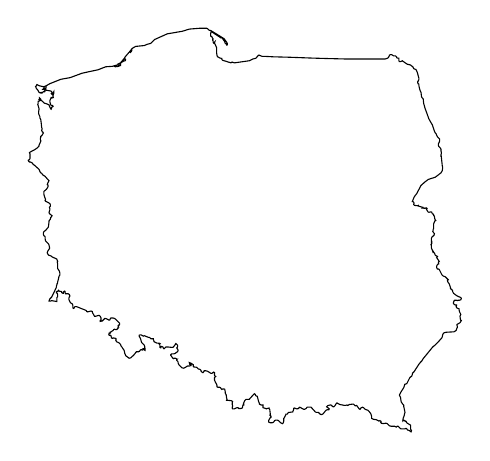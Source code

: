 \begin{tikzpicture}[scale=5.5] \draw (0.476,0.852)--(0.511,0.857)--(0.519,0.861)--(0.523,0.862)--(0.526,0.863)--(0.531,0.869)--(0.533,0.87)--(0.535,0.869)--(0.54,0.867)--(0.547,0.867)--(0.566,0.866)--(0.603,0.865)--(0.63,0.864)--(0.657,0.863)--(0.691,0.862)--(0.732,0.861)--(0.758,0.861)--(0.784,0.861)--(0.806,0.861)--(0.824,0.861)--(0.83,0.863)--(0.832,0.865)--(0.834,0.869)--(0.834,0.87)--(0.837,0.871)--(0.839,0.871)--(0.844,0.868)--(0.845,0.868)--(0.847,0.868)--(0.848,0.868)--(0.849,0.867)--(0.85,0.866)--(0.851,0.865)--(0.851,0.864)--(0.852,0.863)--(0.856,0.863)--(0.856,0.862)--(0.856,0.861)--(0.856,0.859)--(0.856,0.857)--(0.857,0.855)--(0.86,0.855)--(0.862,0.856)--(0.864,0.857)--(0.865,0.856)--(0.872,0.851)--(0.875,0.849)--(0.883,0.847)--(0.885,0.845)--(0.887,0.844)--(0.888,0.843)--(0.89,0.839)--(0.891,0.838)--(0.892,0.838)--(0.894,0.837)--(0.895,0.837)--(0.896,0.835)--(0.898,0.831)--(0.899,0.828)--(0.9,0.824)--(0.902,0.817)--(0.902,0.813)--(0.901,0.811)--(0.9,0.81)--(0.9,0.809)--(0.899,0.808)--(0.899,0.807)--(0.9,0.805)--(0.9,0.804)--(0.902,0.803)--(0.902,0.803)--(0.902,0.802)--(0.902,0.801)--(0.902,0.8)--(0.903,0.795)--(0.904,0.791)--(0.905,0.788)--(0.907,0.784)--(0.908,0.775)--(0.909,0.772)--(0.912,0.769)--(0.912,0.769)--(0.912,0.769)--(0.913,0.759)--(0.916,0.748)--(0.925,0.723)--(0.93,0.714)--(0.933,0.709)--(0.938,0.694)--(0.94,0.69)--(0.942,0.688)--(0.943,0.685)--(0.944,0.683)--(0.945,0.681)--(0.947,0.679)--(0.948,0.678)--(0.95,0.676)--(0.95,0.672)--(0.949,0.669)--(0.948,0.667)--(0.947,0.665)--(0.947,0.662)--(0.948,0.659)--(0.951,0.656)--(0.953,0.653)--(0.953,0.652)--(0.953,0.65)--(0.953,0.649)--(0.954,0.645)--(0.954,0.644)--(0.954,0.643)--(0.953,0.64)--(0.953,0.639)--(0.953,0.637)--(0.953,0.636)--(0.954,0.636)--(0.954,0.634)--(0.956,0.615)--(0.957,0.61)--(0.956,0.603)--(0.953,0.598)--(0.94,0.588)--(0.924,0.583)--(0.916,0.577)--(0.907,0.569)--(0.897,0.55)--(0.893,0.545)--(0.891,0.542)--(0.887,0.532)--(0.888,0.532)--(0.888,0.532)--(0.889,0.531)--(0.89,0.53)--(0.891,0.528)--(0.89,0.525)--(0.892,0.523)--(0.9,0.522)--(0.901,0.523)--(0.902,0.521)--(0.909,0.519)--(0.911,0.519)--(0.911,0.518)--(0.91,0.517)--(0.911,0.517)--(0.912,0.517)--(0.913,0.517)--(0.914,0.516)--(0.915,0.516)--(0.916,0.517)--(0.917,0.517)--(0.918,0.516)--(0.919,0.515)--(0.92,0.517)--(0.921,0.516)--(0.92,0.514)--(0.92,0.513)--(0.923,0.508)--(0.925,0.507)--(0.93,0.508)--(0.932,0.507)--(0.932,0.506)--(0.933,0.504)--(0.934,0.503)--(0.935,0.503)--(0.936,0.502)--(0.936,0.5)--(0.937,0.499)--(0.938,0.497)--(0.939,0.491)--(0.941,0.488)--(0.939,0.487)--(0.938,0.485)--(0.936,0.48)--(0.936,0.477)--(0.936,0.472)--(0.936,0.47)--(0.936,0.47)--(0.936,0.47)--(0.936,0.47)--(0.936,0.469)--(0.935,0.468)--(0.935,0.465)--(0.934,0.463)--(0.936,0.46)--(0.938,0.458)--(0.937,0.454)--(0.935,0.452)--(0.933,0.451)--(0.932,0.449)--(0.931,0.447)--(0.931,0.446)--(0.931,0.442)--(0.931,0.441)--(0.932,0.44)--(0.932,0.439)--(0.931,0.439)--(0.931,0.438)--(0.931,0.437)--(0.932,0.436)--(0.932,0.435)--(0.931,0.434)--(0.931,0.433)--(0.93,0.433)--(0.93,0.432)--(0.931,0.431)--(0.931,0.429)--(0.931,0.425)--(0.932,0.422)--(0.933,0.42)--(0.935,0.417)--(0.934,0.417)--(0.934,0.417)--(0.935,0.414)--(0.937,0.414)--(0.938,0.413)--(0.939,0.411)--(0.939,0.41)--(0.94,0.408)--(0.941,0.407)--(0.943,0.406)--(0.945,0.405)--(0.943,0.402)--(0.944,0.401)--(0.948,0.395)--(0.949,0.393)--(0.948,0.393)--(0.947,0.391)--(0.947,0.39)--(0.948,0.388)--(0.946,0.387)--(0.944,0.385)--(0.943,0.382)--(0.943,0.38)--(0.944,0.377)--(0.945,0.376)--(0.947,0.376)--(0.949,0.375)--(0.955,0.363)--(0.958,0.36)--(0.963,0.358)--(0.968,0.353)--(0.97,0.351)--(0.968,0.35)--(0.968,0.349)--(0.969,0.346)--(0.972,0.342)--(0.973,0.339)--(0.975,0.333)--(0.975,0.332)--(0.975,0.331)--(0.976,0.33)--(0.977,0.329)--(0.978,0.329)--(0.979,0.327)--(0.98,0.326)--(0.98,0.324)--(0.981,0.322)--(0.982,0.32)--(0.99,0.314)--(0.999,0.31)--(1.0,0.308)--(0.999,0.305)--(0.996,0.304)--(0.993,0.304)--(0.991,0.303)--(0.988,0.304)--(0.985,0.304)--(0.983,0.302)--(0.982,0.299)--(0.982,0.296)--(0.984,0.294)--(0.986,0.293)--(0.989,0.293)--(0.989,0.292)--(0.988,0.289)--(0.99,0.286)--(0.992,0.285)--(0.995,0.284)--(0.995,0.281)--(0.996,0.277)--(0.999,0.271)--(0.999,0.271)--(0.997,0.267)--(0.998,0.259)--(0.999,0.257)--(1.0,0.257)--(1.0,0.257)--(0.999,0.255)--(0.997,0.252)--(0.99,0.248)--(0.99,0.246)--(0.991,0.243)--(0.991,0.241)--(0.99,0.24)--(0.988,0.234)--(0.983,0.231)--(0.965,0.23)--(0.961,0.229)--(0.959,0.228)--(0.958,0.226)--(0.957,0.224)--(0.956,0.219)--(0.956,0.219)--(0.955,0.217)--(0.947,0.208)--(0.944,0.205)--(0.944,0.205)--(0.944,0.205)--(0.944,0.205)--(0.939,0.2)--(0.934,0.196)--(0.912,0.169)--(0.909,0.164)--(0.906,0.161)--(0.902,0.156)--(0.891,0.139)--(0.887,0.135)--(0.887,0.133)--(0.886,0.13)--(0.886,0.129)--(0.885,0.128)--(0.883,0.127)--(0.882,0.126)--(0.881,0.125)--(0.875,0.113)--(0.874,0.111)--(0.873,0.111)--(0.87,0.11)--(0.869,0.109)--(0.869,0.108)--(0.867,0.102)--(0.86,0.091)--(0.857,0.085)--(0.86,0.079)--(0.86,0.077)--(0.861,0.07)--(0.862,0.068)--(0.862,0.068)--(0.864,0.065)--(0.866,0.063)--(0.867,0.062)--(0.867,0.059)--(0.87,0.045)--(0.869,0.042)--(0.868,0.037)--(0.866,0.032)--(0.865,0.028)--(0.865,0.026)--(0.865,0.025)--(0.866,0.026)--(0.867,0.027)--(0.869,0.026)--(0.869,0.026)--(0.868,0.026)--(0.872,0.024)--(0.875,0.02)--(0.877,0.019)--(0.882,0.016)--(0.883,0.015)--(0.883,0.013)--(0.883,0.01)--(0.883,0.008)--(0.883,0.006)--(0.885,0.003)--(0.885,0.003)--(0.885,0.003)--(0.884,0.0)--(0.882,0.001)--(0.88,0.003)--(0.878,0.004)--(0.876,0.004)--(0.874,0.007)--(0.873,0.008)--(0.872,0.008)--(0.87,0.007)--(0.866,0.007)--(0.864,0.007)--(0.861,0.007)--(0.859,0.008)--(0.854,0.013)--(0.852,0.013)--(0.85,0.011)--(0.846,0.013)--(0.838,0.013)--(0.834,0.014)--(0.829,0.019)--(0.826,0.02)--(0.82,0.019)--(0.815,0.02)--(0.815,0.021)--(0.814,0.022)--(0.815,0.023)--(0.815,0.024)--(0.813,0.025)--(0.812,0.026)--(0.81,0.025)--(0.809,0.025)--(0.808,0.026)--(0.804,0.028)--(0.797,0.029)--(0.793,0.031)--(0.793,0.036)--(0.791,0.042)--(0.788,0.046)--(0.784,0.05)--(0.778,0.052)--(0.774,0.056)--(0.772,0.057)--(0.77,0.056)--(0.768,0.055)--(0.767,0.053)--(0.766,0.052)--(0.764,0.053)--(0.76,0.059)--(0.759,0.06)--(0.758,0.061)--(0.756,0.06)--(0.755,0.06)--(0.754,0.061)--(0.752,0.063)--(0.751,0.064)--(0.749,0.064)--(0.741,0.063)--(0.74,0.062)--(0.738,0.061)--(0.736,0.062)--(0.733,0.061)--(0.731,0.061)--(0.72,0.063)--(0.714,0.066)--(0.713,0.067)--(0.711,0.065)--(0.708,0.06)--(0.706,0.058)--(0.704,0.058)--(0.702,0.059)--(0.701,0.061)--(0.699,0.062)--(0.697,0.062)--(0.693,0.061)--(0.691,0.06)--(0.689,0.058)--(0.691,0.056)--(0.693,0.055)--(0.695,0.053)--(0.694,0.051)--(0.692,0.051)--(0.69,0.051)--(0.688,0.05)--(0.686,0.048)--(0.682,0.043)--(0.68,0.041)--(0.678,0.04)--(0.676,0.04)--(0.674,0.041)--(0.672,0.043)--(0.67,0.045)--(0.669,0.045)--(0.667,0.045)--(0.665,0.045)--(0.663,0.046)--(0.653,0.057)--(0.652,0.057)--(0.648,0.057)--(0.645,0.057)--(0.644,0.057)--(0.643,0.056)--(0.642,0.054)--(0.64,0.053)--(0.638,0.052)--(0.636,0.052)--(0.627,0.057)--(0.625,0.056)--(0.625,0.054)--(0.62,0.053)--(0.615,0.055)--(0.614,0.055)--(0.613,0.054)--(0.613,0.053)--(0.613,0.052)--(0.612,0.049)--(0.611,0.047)--(0.611,0.046)--(0.603,0.045)--(0.601,0.045)--(0.599,0.042)--(0.598,0.041)--(0.596,0.041)--(0.595,0.041)--(0.595,0.04)--(0.593,0.036)--(0.592,0.034)--(0.591,0.032)--(0.59,0.031)--(0.59,0.025)--(0.589,0.021)--(0.587,0.019)--(0.583,0.021)--(0.578,0.026)--(0.575,0.027)--(0.571,0.027)--(0.569,0.026)--(0.567,0.023)--(0.566,0.022)--(0.563,0.021)--(0.559,0.021)--(0.556,0.022)--(0.555,0.024)--(0.555,0.024)--(0.555,0.026)--(0.559,0.033)--(0.559,0.033)--(0.56,0.033)--(0.561,0.034)--(0.561,0.035)--(0.561,0.035)--(0.561,0.035)--(0.56,0.036)--(0.56,0.036)--(0.56,0.037)--(0.56,0.037)--(0.558,0.038)--(0.558,0.038)--(0.558,0.038)--(0.558,0.039)--(0.559,0.04)--(0.559,0.041)--(0.558,0.049)--(0.558,0.051)--(0.556,0.054)--(0.556,0.054)--(0.556,0.055)--(0.552,0.054)--(0.55,0.053)--(0.548,0.054)--(0.542,0.056)--(0.542,0.056)--(0.542,0.058)--(0.542,0.06)--(0.542,0.061)--(0.542,0.062)--(0.538,0.062)--(0.536,0.063)--(0.534,0.064)--(0.534,0.065)--(0.532,0.07)--(0.53,0.078)--(0.529,0.082)--(0.526,0.083)--(0.525,0.084)--(0.524,0.087)--(0.523,0.087)--(0.522,0.088)--(0.521,0.087)--(0.521,0.087)--(0.512,0.077)--(0.511,0.076)--(0.51,0.075)--(0.509,0.075)--(0.505,0.075)--(0.503,0.075)--(0.502,0.074)--(0.5,0.072)--(0.499,0.07)--(0.497,0.065)--(0.497,0.065)--(0.498,0.064)--(0.498,0.063)--(0.498,0.062)--(0.497,0.062)--(0.496,0.062)--(0.496,0.062)--(0.495,0.059)--(0.495,0.057)--(0.494,0.055)--(0.491,0.054)--(0.488,0.054)--(0.487,0.054)--(0.486,0.054)--(0.484,0.056)--(0.483,0.056)--(0.48,0.055)--(0.476,0.053)--(0.474,0.053)--(0.472,0.053)--(0.471,0.055)--(0.472,0.06)--(0.471,0.063)--(0.471,0.065)--(0.471,0.067)--(0.472,0.07)--(0.469,0.072)--(0.458,0.073)--(0.459,0.075)--(0.458,0.079)--(0.457,0.086)--(0.456,0.087)--(0.455,0.09)--(0.455,0.092)--(0.454,0.097)--(0.454,0.098)--(0.452,0.099)--(0.45,0.099)--(0.449,0.099)--(0.447,0.098)--(0.446,0.099)--(0.444,0.102)--(0.442,0.103)--(0.441,0.103)--(0.438,0.103)--(0.436,0.104)--(0.436,0.106)--(0.435,0.11)--(0.432,0.115)--(0.43,0.12)--(0.43,0.125)--(0.433,0.128)--(0.431,0.129)--(0.43,0.131)--(0.43,0.134)--(0.43,0.137)--(0.428,0.138)--(0.424,0.135)--(0.422,0.135)--(0.414,0.14)--(0.41,0.141)--(0.406,0.141)--(0.406,0.141)--(0.406,0.14)--(0.406,0.14)--(0.406,0.14)--(0.404,0.137)--(0.402,0.137)--(0.4,0.139)--(0.399,0.14)--(0.399,0.142)--(0.398,0.143)--(0.397,0.144)--(0.395,0.145)--(0.393,0.145)--(0.39,0.148)--(0.389,0.149)--(0.382,0.15)--(0.381,0.152)--(0.381,0.155)--(0.375,0.159)--(0.374,0.159)--(0.372,0.16)--(0.373,0.156)--(0.373,0.156)--(0.374,0.156)--(0.375,0.156)--(0.376,0.155)--(0.376,0.153)--(0.375,0.153)--(0.372,0.152)--(0.368,0.152)--(0.366,0.151)--(0.363,0.149)--(0.359,0.147)--(0.355,0.148)--(0.348,0.155)--(0.347,0.157)--(0.346,0.159)--(0.346,0.161)--(0.345,0.163)--(0.344,0.164)--(0.343,0.165)--(0.343,0.166)--(0.343,0.167)--(0.344,0.168)--(0.344,0.168)--(0.344,0.168)--(0.344,0.168)--(0.344,0.168)--(0.343,0.168)--(0.34,0.17)--(0.339,0.17)--(0.338,0.17)--(0.337,0.17)--(0.336,0.169)--(0.334,0.17)--(0.329,0.177)--(0.329,0.178)--(0.33,0.179)--(0.331,0.18)--(0.336,0.18)--(0.339,0.181)--(0.343,0.184)--(0.345,0.185)--(0.346,0.188)--(0.345,0.191)--(0.344,0.192)--(0.343,0.194)--(0.344,0.195)--(0.345,0.198)--(0.345,0.199)--(0.345,0.199)--(0.345,0.199)--(0.345,0.2)--(0.343,0.202)--(0.342,0.203)--(0.341,0.204)--(0.34,0.203)--(0.34,0.202)--(0.339,0.201)--(0.336,0.197)--(0.334,0.195)--(0.332,0.195)--(0.322,0.196)--(0.318,0.196)--(0.314,0.192)--(0.314,0.192)--(0.313,0.192)--(0.313,0.192)--(0.312,0.193)--(0.311,0.196)--(0.309,0.197)--(0.307,0.197)--(0.306,0.194)--(0.304,0.195)--(0.304,0.197)--(0.304,0.199)--(0.304,0.201)--(0.303,0.202)--(0.303,0.202)--(0.302,0.203)--(0.302,0.203)--(0.304,0.204)--(0.302,0.205)--(0.297,0.205)--(0.295,0.206)--(0.291,0.208)--(0.29,0.209)--(0.29,0.211)--(0.289,0.213)--(0.289,0.214)--(0.289,0.215)--(0.288,0.215)--(0.285,0.215)--(0.283,0.215)--(0.282,0.216)--(0.28,0.218)--(0.278,0.218)--(0.268,0.222)--(0.266,0.221)--(0.264,0.222)--(0.261,0.224)--(0.259,0.224)--(0.256,0.223)--(0.256,0.221)--(0.259,0.216)--(0.26,0.213)--(0.261,0.209)--(0.262,0.206)--(0.264,0.204)--(0.266,0.202)--(0.268,0.2)--(0.269,0.197)--(0.269,0.194)--(0.27,0.192)--(0.27,0.19)--(0.27,0.188)--(0.268,0.189)--(0.267,0.19)--(0.267,0.191)--(0.266,0.192)--(0.265,0.192)--(0.265,0.191)--(0.265,0.19)--(0.264,0.189)--(0.263,0.189)--(0.261,0.19)--(0.261,0.19)--(0.259,0.189)--(0.257,0.186)--(0.256,0.186)--(0.255,0.185)--(0.254,0.185)--(0.252,0.185)--(0.25,0.185)--(0.248,0.183)--(0.246,0.18)--(0.244,0.178)--(0.243,0.176)--(0.241,0.175)--(0.237,0.171)--(0.233,0.17)--(0.229,0.173)--(0.225,0.176)--(0.224,0.179)--(0.223,0.181)--(0.222,0.186)--(0.221,0.189)--(0.218,0.193)--(0.217,0.195)--(0.215,0.197)--(0.213,0.202)--(0.211,0.204)--(0.209,0.206)--(0.204,0.208)--(0.203,0.21)--(0.202,0.212)--(0.203,0.213)--(0.203,0.215)--(0.202,0.216)--(0.201,0.216)--(0.196,0.217)--(0.195,0.216)--(0.194,0.216)--(0.194,0.216)--(0.192,0.217)--(0.192,0.218)--(0.191,0.222)--(0.187,0.223)--(0.186,0.225)--(0.187,0.228)--(0.189,0.227)--(0.189,0.228)--(0.189,0.23)--(0.189,0.23)--(0.19,0.23)--(0.191,0.231)--(0.193,0.232)--(0.194,0.233)--(0.196,0.234)--(0.197,0.236)--(0.199,0.237)--(0.202,0.236)--(0.204,0.236)--(0.205,0.237)--(0.207,0.239)--(0.208,0.24)--(0.207,0.24)--(0.207,0.241)--(0.208,0.243)--(0.208,0.243)--(0.208,0.244)--(0.209,0.245)--(0.209,0.245)--(0.208,0.246)--(0.211,0.248)--(0.211,0.251)--(0.202,0.26)--(0.199,0.262)--(0.196,0.263)--(0.192,0.263)--(0.191,0.263)--(0.19,0.262)--(0.189,0.26)--(0.188,0.258)--(0.186,0.258)--(0.185,0.259)--(0.181,0.261)--(0.177,0.262)--(0.171,0.256)--(0.166,0.255)--(0.166,0.256)--(0.166,0.256)--(0.166,0.257)--(0.166,0.257)--(0.168,0.258)--(0.168,0.26)--(0.168,0.263)--(0.167,0.265)--(0.166,0.267)--(0.164,0.269)--(0.163,0.269)--(0.156,0.267)--(0.154,0.267)--(0.153,0.267)--(0.148,0.276)--(0.148,0.277)--(0.148,0.278)--(0.145,0.279)--(0.137,0.277)--(0.136,0.278)--(0.135,0.278)--(0.134,0.28)--(0.132,0.281)--(0.112,0.289)--(0.108,0.289)--(0.107,0.288)--(0.106,0.286)--(0.105,0.285)--(0.105,0.285)--(0.103,0.286)--(0.103,0.287)--(0.103,0.289)--(0.103,0.29)--(0.103,0.292)--(0.102,0.295)--(0.101,0.296)--(0.099,0.297)--(0.097,0.299)--(0.096,0.301)--(0.095,0.303)--(0.094,0.306)--(0.094,0.309)--(0.095,0.312)--(0.096,0.313)--(0.096,0.315)--(0.095,0.317)--(0.092,0.319)--(0.086,0.319)--(0.085,0.322)--(0.085,0.324)--(0.084,0.325)--(0.082,0.324)--(0.081,0.322)--(0.081,0.322)--(0.081,0.32)--(0.08,0.32)--(0.078,0.321)--(0.077,0.322)--(0.077,0.324)--(0.071,0.325)--(0.07,0.327)--(0.069,0.326)--(0.069,0.325)--(0.067,0.324)--(0.067,0.324)--(0.066,0.324)--(0.065,0.323)--(0.065,0.323)--(0.065,0.323)--(0.065,0.321)--(0.067,0.32)--(0.068,0.317)--(0.068,0.313)--(0.068,0.312)--(0.067,0.311)--(0.066,0.31)--(0.066,0.309)--(0.066,0.309)--(0.066,0.308)--(0.066,0.303)--(0.066,0.301)--(0.054,0.303)--(0.051,0.302)--(0.048,0.302)--(0.049,0.305)--(0.05,0.307)--(0.054,0.311)--(0.06,0.323)--(0.065,0.334)--(0.065,0.336)--(0.066,0.339)--(0.066,0.341)--(0.067,0.342)--(0.067,0.343)--(0.068,0.344)--(0.068,0.346)--(0.069,0.35)--(0.07,0.354)--(0.071,0.359)--(0.073,0.362)--(0.073,0.362)--(0.073,0.363)--(0.073,0.367)--(0.072,0.371)--(0.07,0.374)--(0.068,0.377)--(0.068,0.378)--(0.068,0.381)--(0.068,0.381)--(0.068,0.388)--(0.067,0.392)--(0.068,0.394)--(0.067,0.396)--(0.066,0.399)--(0.064,0.4)--(0.062,0.401)--(0.057,0.403)--(0.055,0.404)--(0.055,0.404)--(0.053,0.406)--(0.047,0.408)--(0.045,0.411)--(0.044,0.413)--(0.044,0.414)--(0.045,0.417)--(0.047,0.42)--(0.049,0.423)--(0.049,0.427)--(0.048,0.431)--(0.047,0.434)--(0.042,0.439)--(0.04,0.441)--(0.039,0.446)--(0.039,0.45)--(0.038,0.452)--(0.036,0.453)--(0.035,0.456)--(0.035,0.459)--(0.036,0.462)--(0.042,0.467)--(0.044,0.47)--(0.046,0.472)--(0.047,0.476)--(0.048,0.485)--(0.048,0.487)--(0.051,0.491)--(0.051,0.492)--(0.052,0.494)--(0.052,0.495)--(0.053,0.496)--(0.055,0.499)--(0.049,0.504)--(0.048,0.506)--(0.049,0.51)--(0.05,0.513)--(0.05,0.515)--(0.049,0.518)--(0.049,0.519)--(0.051,0.521)--(0.051,0.524)--(0.05,0.527)--(0.047,0.529)--(0.045,0.53)--(0.041,0.532)--(0.039,0.534)--(0.04,0.537)--(0.038,0.542)--(0.036,0.549)--(0.036,0.555)--(0.042,0.56)--(0.044,0.563)--(0.046,0.567)--(0.046,0.569)--(0.044,0.571)--(0.045,0.574)--(0.048,0.58)--(0.045,0.583)--(0.045,0.583)--(0.039,0.59)--(0.034,0.593)--(0.031,0.597)--(0.029,0.598)--(0.028,0.599)--(0.025,0.606)--(0.024,0.607)--(0.014,0.616)--(0.012,0.617)--(0.009,0.621)--(0.007,0.622)--(0.005,0.623)--(0.003,0.623)--(0.001,0.625)--(0.0,0.627)--(0.003,0.629)--(0.004,0.631)--(0.004,0.634)--(0.004,0.636)--(0.004,0.642)--(0.003,0.644)--(0.003,0.645)--(0.008,0.648)--(0.014,0.651)--(0.02,0.655)--(0.023,0.658)--(0.025,0.66)--(0.025,0.662)--(0.029,0.671)--(0.029,0.673)--(0.028,0.675)--(0.028,0.678)--(0.029,0.68)--(0.029,0.682)--(0.03,0.683)--(0.031,0.684)--(0.032,0.685)--(0.035,0.69)--(0.034,0.691)--(0.034,0.692)--(0.032,0.693)--(0.032,0.694)--(0.031,0.696)--(0.032,0.699)--(0.032,0.7)--(0.031,0.703)--(0.03,0.713)--(0.029,0.721)--(0.027,0.725)--(0.027,0.728)--(0.025,0.732)--(0.024,0.735)--(0.024,0.739)--(0.025,0.745)--(0.025,0.746)--(0.023,0.753)--(0.022,0.756)--(0.023,0.758)--(0.023,0.763)--(0.023,0.763)--(0.023,0.763)--(0.024,0.763)--(0.025,0.764)--(0.027,0.765)--(0.027,0.766)--(0.025,0.767)--(0.026,0.768)--(0.027,0.768)--(0.026,0.769)--(0.026,0.77)--(0.026,0.771)--(0.027,0.77)--(0.028,0.769)--(0.029,0.768)--(0.03,0.765)--(0.032,0.764)--(0.034,0.762)--(0.036,0.76)--(0.037,0.759)--(0.041,0.758)--(0.046,0.756)--(0.048,0.755)--(0.049,0.752)--(0.052,0.746)--(0.053,0.745)--(0.053,0.745)--(0.054,0.748)--(0.054,0.749)--(0.055,0.75)--(0.057,0.751)--(0.056,0.752)--(0.057,0.752)--(0.057,0.753)--(0.056,0.754)--(0.053,0.754)--(0.052,0.755)--(0.05,0.762)--(0.05,0.765)--(0.053,0.772)--(0.054,0.771)--(0.055,0.771)--(0.056,0.772)--(0.058,0.772)--(0.057,0.776)--(0.058,0.779)--(0.059,0.782)--(0.059,0.785)--(0.059,0.785)--(0.058,0.783)--(0.057,0.782)--(0.055,0.78)--(0.056,0.779)--(0.055,0.779)--(0.054,0.78)--(0.054,0.78)--(0.053,0.781)--(0.054,0.782)--(0.055,0.783)--(0.055,0.783)--(0.054,0.786)--(0.052,0.787)--(0.041,0.789)--(0.04,0.791)--(0.041,0.794)--(0.041,0.794)--(0.041,0.794)--(0.041,0.795)--(0.041,0.795)--(0.04,0.794)--(0.039,0.793)--(0.038,0.794)--(0.037,0.794)--(0.036,0.794)--(0.036,0.793)--(0.035,0.792)--(0.034,0.791)--(0.037,0.791)--(0.038,0.79)--(0.039,0.789)--(0.039,0.787)--(0.038,0.785)--(0.036,0.785)--(0.036,0.786)--(0.033,0.784)--(0.032,0.784)--(0.03,0.784)--(0.03,0.783)--(0.031,0.782)--(0.031,0.782)--(0.03,0.782)--(0.029,0.782)--(0.028,0.783)--(0.027,0.783)--(0.025,0.784)--(0.021,0.791)--(0.019,0.792)--(0.019,0.792)--(0.019,0.792)--(0.018,0.795)--(0.017,0.797)--(0.017,0.797)--(0.018,0.798)--(0.02,0.802)--(0.022,0.801)--(0.023,0.8)--(0.026,0.799)--(0.035,0.797)--(0.039,0.798)--(0.043,0.8)--(0.05,0.804)--(0.075,0.814)--(0.097,0.818)--(0.124,0.828)--(0.142,0.832)--(0.161,0.836)--(0.179,0.843)--(0.194,0.844)--(0.205,0.847)--(0.204,0.846)--(0.199,0.844)--(0.201,0.843)--(0.209,0.844)--(0.209,0.845)--(0.209,0.845)--(0.209,0.846)--(0.213,0.846)--(0.213,0.847)--(0.213,0.847)--(0.213,0.847)--(0.213,0.847)--(0.213,0.85)--(0.211,0.85)--(0.206,0.849)--(0.209,0.85)--(0.213,0.852)--(0.219,0.859)--(0.218,0.857)--(0.216,0.855)--(0.215,0.853)--(0.216,0.854)--(0.217,0.854)--(0.219,0.855)--(0.22,0.856)--(0.224,0.857)--(0.225,0.859)--(0.224,0.861)--(0.222,0.861)--(0.221,0.86)--(0.22,0.859)--(0.224,0.866)--(0.235,0.879)--(0.235,0.878)--(0.235,0.877)--(0.236,0.876)--(0.237,0.877)--(0.238,0.878)--(0.239,0.88)--(0.239,0.881)--(0.237,0.881)--(0.236,0.879)--(0.238,0.883)--(0.241,0.886)--(0.248,0.89)--(0.268,0.892)--(0.275,0.895)--(0.279,0.896)--(0.283,0.897)--(0.292,0.906)--(0.321,0.919)--(0.356,0.925)--(0.372,0.93)--(0.397,0.932)--(0.412,0.932)--(0.414,0.931)--(0.417,0.928)--(0.419,0.927)--(0.421,0.927)--(0.452,0.908)--(0.458,0.9)--(0.459,0.898)--(0.46,0.896)--(0.46,0.894)--(0.459,0.893)--(0.458,0.893)--(0.458,0.894)--(0.457,0.896)--(0.455,0.897)--(0.454,0.9)--(0.453,0.902)--(0.448,0.909)--(0.447,0.91)--(0.444,0.91)--(0.443,0.911)--(0.442,0.912)--(0.44,0.913)--(0.434,0.917)--(0.429,0.92)--(0.428,0.921)--(0.425,0.923)--(0.424,0.924)--(0.423,0.923)--(0.422,0.923)--(0.421,0.918)--(0.421,0.917)--(0.421,0.915)--(0.421,0.914)--(0.424,0.913)--(0.424,0.912)--(0.425,0.91)--(0.427,0.907)--(0.426,0.906)--(0.426,0.905)--(0.426,0.904)--(0.427,0.903)--(0.427,0.9)--(0.428,0.898)--(0.429,0.899)--(0.431,0.901)--(0.43,0.898)--(0.431,0.896)--(0.432,0.894)--(0.435,0.887)--(0.435,0.885)--(0.435,0.881)--(0.435,0.875)--(0.436,0.869)--(0.437,0.866)--(0.438,0.866)--(0.441,0.864)--(0.443,0.863)--(0.444,0.863)--(0.446,0.862)--(0.447,0.862)--(0.447,0.86)--(0.449,0.858)--(0.465,0.853)--(0.468,0.852)--(0.471,0.854)--(0.472,0.853)--(0.473,0.853)--(0.476,0.852)--cycle; \end{tikzpicture}